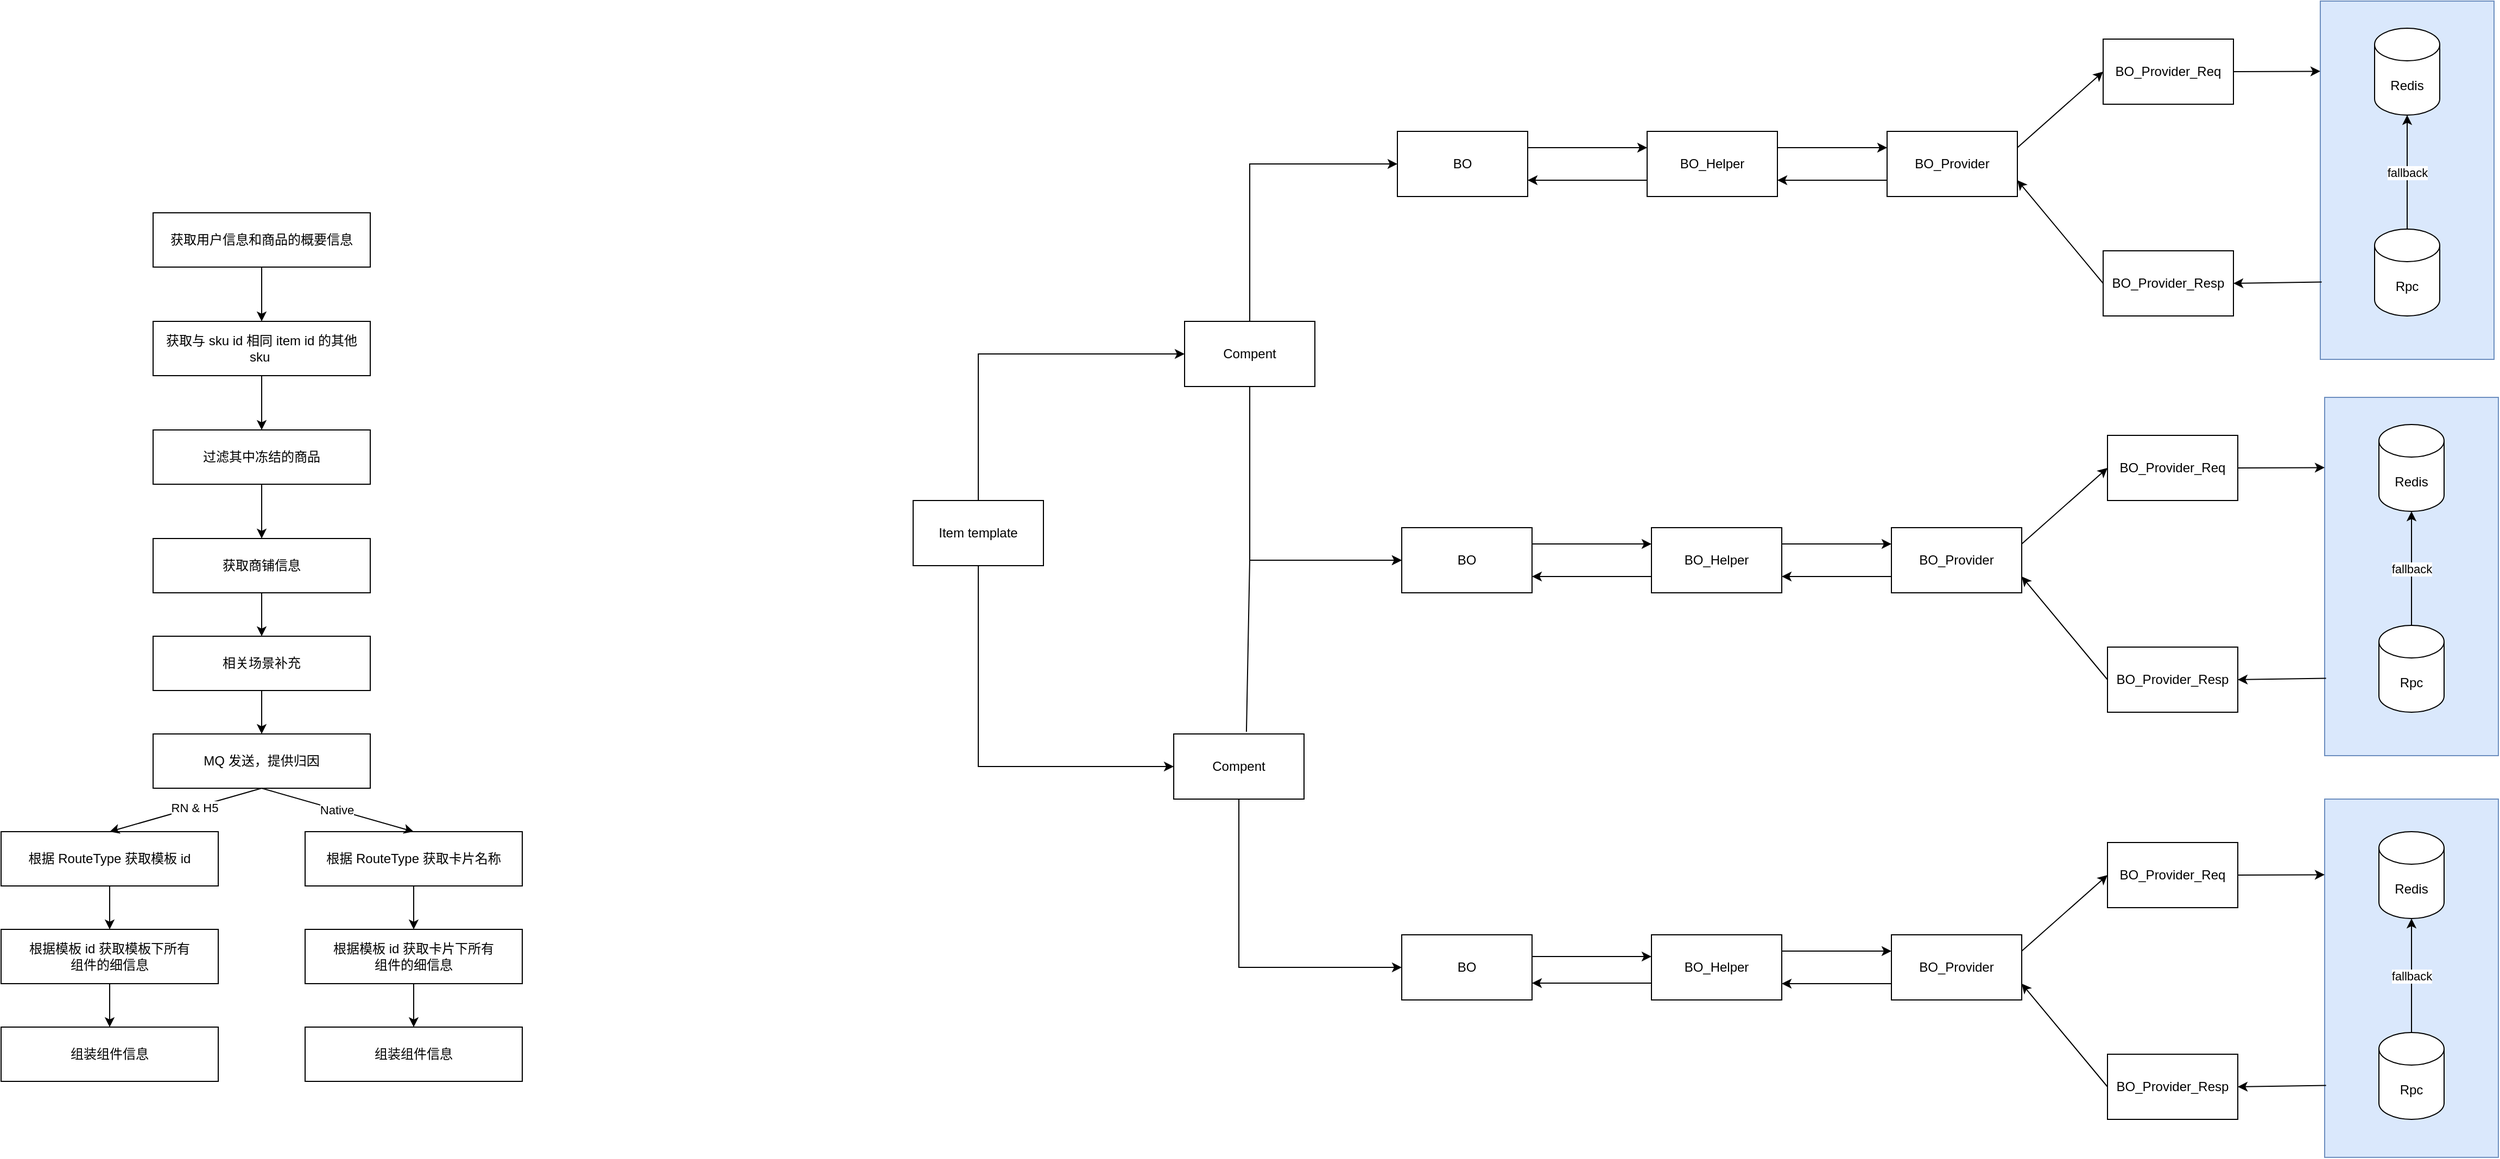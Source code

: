 <mxfile version="21.2.1" type="github">
  <diagram name="第 1 页" id="fyqenB_PwnbuWbqspROi">
    <mxGraphModel dx="1026" dy="575" grid="1" gridSize="10" guides="1" tooltips="1" connect="1" arrows="1" fold="1" page="1" pageScale="1" pageWidth="827" pageHeight="1169" math="0" shadow="0">
      <root>
        <mxCell id="0" />
        <mxCell id="1" parent="0" />
        <mxCell id="ZzvJ11vhGr8c6vRVCW1_-2" value="获取用户信息和商品的概要信息" style="rounded=0;whiteSpace=wrap;html=1;" parent="1" vertex="1">
          <mxGeometry x="270" y="250" width="200" height="50" as="geometry" />
        </mxCell>
        <mxCell id="ZzvJ11vhGr8c6vRVCW1_-4" value="获取与 sku id 相同 item id 的其他 sku&amp;nbsp;" style="rounded=0;whiteSpace=wrap;html=1;" parent="1" vertex="1">
          <mxGeometry x="270" y="350" width="200" height="50" as="geometry" />
        </mxCell>
        <mxCell id="ZzvJ11vhGr8c6vRVCW1_-5" value="过滤其中冻结的商品" style="rounded=0;whiteSpace=wrap;html=1;" parent="1" vertex="1">
          <mxGeometry x="270" y="450" width="200" height="50" as="geometry" />
        </mxCell>
        <mxCell id="ZzvJ11vhGr8c6vRVCW1_-6" value="获取商铺信息" style="rounded=0;whiteSpace=wrap;html=1;" parent="1" vertex="1">
          <mxGeometry x="270" y="550" width="200" height="50" as="geometry" />
        </mxCell>
        <mxCell id="ZzvJ11vhGr8c6vRVCW1_-7" value="相关场景补充" style="rounded=0;whiteSpace=wrap;html=1;" parent="1" vertex="1">
          <mxGeometry x="270" y="640" width="200" height="50" as="geometry" />
        </mxCell>
        <mxCell id="ZzvJ11vhGr8c6vRVCW1_-12" value="MQ 发送，提供归因" style="rounded=0;whiteSpace=wrap;html=1;" parent="1" vertex="1">
          <mxGeometry x="270" y="730" width="200" height="50" as="geometry" />
        </mxCell>
        <mxCell id="ZzvJ11vhGr8c6vRVCW1_-13" value="根据 RouteType 获取模板 id" style="rounded=0;whiteSpace=wrap;html=1;" parent="1" vertex="1">
          <mxGeometry x="130" y="820" width="200" height="50" as="geometry" />
        </mxCell>
        <mxCell id="ZzvJ11vhGr8c6vRVCW1_-14" value="根据模板 id 获取模板下所有&lt;br style=&quot;border-color: var(--border-color);&quot;&gt;组件的细信息" style="rounded=0;whiteSpace=wrap;html=1;" parent="1" vertex="1">
          <mxGeometry x="130" y="910" width="200" height="50" as="geometry" />
        </mxCell>
        <mxCell id="ZzvJ11vhGr8c6vRVCW1_-15" value="" style="endArrow=classic;html=1;rounded=0;exitX=0.5;exitY=1;exitDx=0;exitDy=0;entryX=0.5;entryY=0;entryDx=0;entryDy=0;" parent="1" source="ZzvJ11vhGr8c6vRVCW1_-2" target="ZzvJ11vhGr8c6vRVCW1_-4" edge="1">
          <mxGeometry width="50" height="50" relative="1" as="geometry">
            <mxPoint x="750" y="570" as="sourcePoint" />
            <mxPoint x="800" y="520" as="targetPoint" />
          </mxGeometry>
        </mxCell>
        <mxCell id="ZzvJ11vhGr8c6vRVCW1_-16" value="" style="endArrow=classic;html=1;rounded=0;exitX=0.5;exitY=1;exitDx=0;exitDy=0;entryX=0.5;entryY=0;entryDx=0;entryDy=0;" parent="1" source="ZzvJ11vhGr8c6vRVCW1_-4" target="ZzvJ11vhGr8c6vRVCW1_-5" edge="1">
          <mxGeometry width="50" height="50" relative="1" as="geometry">
            <mxPoint x="750" y="710" as="sourcePoint" />
            <mxPoint x="800" y="660" as="targetPoint" />
          </mxGeometry>
        </mxCell>
        <mxCell id="ZzvJ11vhGr8c6vRVCW1_-17" value="" style="endArrow=classic;html=1;rounded=0;exitX=0.5;exitY=1;exitDx=0;exitDy=0;entryX=0.5;entryY=0;entryDx=0;entryDy=0;" parent="1" source="ZzvJ11vhGr8c6vRVCW1_-5" target="ZzvJ11vhGr8c6vRVCW1_-6" edge="1">
          <mxGeometry width="50" height="50" relative="1" as="geometry">
            <mxPoint x="750" y="710" as="sourcePoint" />
            <mxPoint x="800" y="660" as="targetPoint" />
          </mxGeometry>
        </mxCell>
        <mxCell id="ZzvJ11vhGr8c6vRVCW1_-18" value="" style="endArrow=classic;html=1;rounded=0;exitX=0.5;exitY=1;exitDx=0;exitDy=0;entryX=0.5;entryY=0;entryDx=0;entryDy=0;" parent="1" source="ZzvJ11vhGr8c6vRVCW1_-6" target="ZzvJ11vhGr8c6vRVCW1_-7" edge="1">
          <mxGeometry width="50" height="50" relative="1" as="geometry">
            <mxPoint x="750" y="970" as="sourcePoint" />
            <mxPoint x="800" y="920" as="targetPoint" />
          </mxGeometry>
        </mxCell>
        <mxCell id="ZzvJ11vhGr8c6vRVCW1_-19" value="" style="endArrow=classic;html=1;rounded=0;exitX=0.5;exitY=1;exitDx=0;exitDy=0;entryX=0.5;entryY=0;entryDx=0;entryDy=0;" parent="1" source="ZzvJ11vhGr8c6vRVCW1_-7" target="ZzvJ11vhGr8c6vRVCW1_-12" edge="1">
          <mxGeometry width="50" height="50" relative="1" as="geometry">
            <mxPoint x="750" y="970" as="sourcePoint" />
            <mxPoint x="800" y="920" as="targetPoint" />
          </mxGeometry>
        </mxCell>
        <mxCell id="ZzvJ11vhGr8c6vRVCW1_-20" value="" style="endArrow=classic;html=1;rounded=0;exitX=0.5;exitY=1;exitDx=0;exitDy=0;entryX=0.5;entryY=0;entryDx=0;entryDy=0;" parent="1" source="ZzvJ11vhGr8c6vRVCW1_-12" target="ZzvJ11vhGr8c6vRVCW1_-13" edge="1">
          <mxGeometry width="50" height="50" relative="1" as="geometry">
            <mxPoint x="750" y="970" as="sourcePoint" />
            <mxPoint x="800" y="920" as="targetPoint" />
          </mxGeometry>
        </mxCell>
        <mxCell id="ZzvJ11vhGr8c6vRVCW1_-50" value="RN &amp;amp; H5" style="edgeLabel;html=1;align=center;verticalAlign=middle;resizable=0;points=[];" parent="ZzvJ11vhGr8c6vRVCW1_-20" vertex="1" connectable="0">
          <mxGeometry x="-0.109" relative="1" as="geometry">
            <mxPoint as="offset" />
          </mxGeometry>
        </mxCell>
        <mxCell id="ZzvJ11vhGr8c6vRVCW1_-21" value="" style="endArrow=classic;html=1;rounded=0;exitX=0.5;exitY=1;exitDx=0;exitDy=0;entryX=0.5;entryY=0;entryDx=0;entryDy=0;" parent="1" source="ZzvJ11vhGr8c6vRVCW1_-13" target="ZzvJ11vhGr8c6vRVCW1_-14" edge="1">
          <mxGeometry width="50" height="50" relative="1" as="geometry">
            <mxPoint x="610" y="990" as="sourcePoint" />
            <mxPoint x="660" y="940" as="targetPoint" />
          </mxGeometry>
        </mxCell>
        <mxCell id="ZzvJ11vhGr8c6vRVCW1_-23" value="组装组件信息" style="rounded=0;whiteSpace=wrap;html=1;" parent="1" vertex="1">
          <mxGeometry x="130" y="1000" width="200" height="50" as="geometry" />
        </mxCell>
        <mxCell id="ZzvJ11vhGr8c6vRVCW1_-24" value="" style="endArrow=classic;html=1;rounded=0;exitX=0.5;exitY=1;exitDx=0;exitDy=0;entryX=0.5;entryY=0;entryDx=0;entryDy=0;" parent="1" source="ZzvJ11vhGr8c6vRVCW1_-14" target="ZzvJ11vhGr8c6vRVCW1_-23" edge="1">
          <mxGeometry width="50" height="50" relative="1" as="geometry">
            <mxPoint x="640" y="1220" as="sourcePoint" />
            <mxPoint x="690" y="1170" as="targetPoint" />
          </mxGeometry>
        </mxCell>
        <mxCell id="ZzvJ11vhGr8c6vRVCW1_-26" value="BO" style="rounded=0;whiteSpace=wrap;html=1;" parent="1" vertex="1">
          <mxGeometry x="1420" y="540" width="120" height="60" as="geometry" />
        </mxCell>
        <mxCell id="ZzvJ11vhGr8c6vRVCW1_-27" value="BO_Helper" style="rounded=0;whiteSpace=wrap;html=1;" parent="1" vertex="1">
          <mxGeometry x="1650" y="540" width="120" height="60" as="geometry" />
        </mxCell>
        <mxCell id="ZzvJ11vhGr8c6vRVCW1_-28" value="BO_Provider" style="rounded=0;whiteSpace=wrap;html=1;" parent="1" vertex="1">
          <mxGeometry x="1871" y="540" width="120" height="60" as="geometry" />
        </mxCell>
        <mxCell id="ZzvJ11vhGr8c6vRVCW1_-29" value="BO_Provider_Req" style="rounded=0;whiteSpace=wrap;html=1;" parent="1" vertex="1">
          <mxGeometry x="2070" y="455" width="120" height="60" as="geometry" />
        </mxCell>
        <mxCell id="ZzvJ11vhGr8c6vRVCW1_-31" value="" style="rounded=0;whiteSpace=wrap;html=1;fillColor=#dae8fc;strokeColor=#6c8ebf;" parent="1" vertex="1">
          <mxGeometry x="2270" y="420" width="160" height="330" as="geometry" />
        </mxCell>
        <mxCell id="ZzvJ11vhGr8c6vRVCW1_-33" value="Redis" style="shape=cylinder3;whiteSpace=wrap;html=1;boundedLbl=1;backgroundOutline=1;size=15;" parent="1" vertex="1">
          <mxGeometry x="2320" y="445" width="60" height="80" as="geometry" />
        </mxCell>
        <mxCell id="ZzvJ11vhGr8c6vRVCW1_-34" value="Rpc" style="shape=cylinder3;whiteSpace=wrap;html=1;boundedLbl=1;backgroundOutline=1;size=15;" parent="1" vertex="1">
          <mxGeometry x="2320" y="630" width="60" height="80" as="geometry" />
        </mxCell>
        <mxCell id="ZzvJ11vhGr8c6vRVCW1_-35" value="BO_Provider_Resp" style="rounded=0;whiteSpace=wrap;html=1;" parent="1" vertex="1">
          <mxGeometry x="2070" y="650" width="120" height="60" as="geometry" />
        </mxCell>
        <mxCell id="ZzvJ11vhGr8c6vRVCW1_-36" value="" style="endArrow=classic;html=1;rounded=0;exitX=1;exitY=0.25;exitDx=0;exitDy=0;entryX=0;entryY=0.25;entryDx=0;entryDy=0;" parent="1" source="ZzvJ11vhGr8c6vRVCW1_-26" target="ZzvJ11vhGr8c6vRVCW1_-27" edge="1">
          <mxGeometry width="50" height="50" relative="1" as="geometry">
            <mxPoint x="1760" y="710" as="sourcePoint" />
            <mxPoint x="1810" y="660" as="targetPoint" />
          </mxGeometry>
        </mxCell>
        <mxCell id="ZzvJ11vhGr8c6vRVCW1_-37" value="" style="endArrow=classic;html=1;rounded=0;exitX=1;exitY=0.25;exitDx=0;exitDy=0;entryX=0;entryY=0.25;entryDx=0;entryDy=0;" parent="1" source="ZzvJ11vhGr8c6vRVCW1_-27" target="ZzvJ11vhGr8c6vRVCW1_-28" edge="1">
          <mxGeometry width="50" height="50" relative="1" as="geometry">
            <mxPoint x="1760" y="710" as="sourcePoint" />
            <mxPoint x="1810" y="660" as="targetPoint" />
          </mxGeometry>
        </mxCell>
        <mxCell id="ZzvJ11vhGr8c6vRVCW1_-38" value="" style="endArrow=classic;html=1;rounded=0;exitX=1;exitY=0.25;exitDx=0;exitDy=0;entryX=0;entryY=0.5;entryDx=0;entryDy=0;" parent="1" source="ZzvJ11vhGr8c6vRVCW1_-28" target="ZzvJ11vhGr8c6vRVCW1_-29" edge="1">
          <mxGeometry width="50" height="50" relative="1" as="geometry">
            <mxPoint x="1760" y="710" as="sourcePoint" />
            <mxPoint x="1810" y="660" as="targetPoint" />
          </mxGeometry>
        </mxCell>
        <mxCell id="ZzvJ11vhGr8c6vRVCW1_-39" value="" style="endArrow=classic;html=1;rounded=0;exitX=1;exitY=0.5;exitDx=0;exitDy=0;entryX=0;entryY=0.196;entryDx=0;entryDy=0;entryPerimeter=0;" parent="1" source="ZzvJ11vhGr8c6vRVCW1_-29" target="ZzvJ11vhGr8c6vRVCW1_-31" edge="1">
          <mxGeometry width="50" height="50" relative="1" as="geometry">
            <mxPoint x="1760" y="710" as="sourcePoint" />
            <mxPoint x="1810" y="660" as="targetPoint" />
          </mxGeometry>
        </mxCell>
        <mxCell id="ZzvJ11vhGr8c6vRVCW1_-40" value="" style="endArrow=classic;html=1;rounded=0;exitX=0.008;exitY=0.784;exitDx=0;exitDy=0;exitPerimeter=0;entryX=1;entryY=0.5;entryDx=0;entryDy=0;" parent="1" source="ZzvJ11vhGr8c6vRVCW1_-31" target="ZzvJ11vhGr8c6vRVCW1_-35" edge="1">
          <mxGeometry width="50" height="50" relative="1" as="geometry">
            <mxPoint x="1760" y="710" as="sourcePoint" />
            <mxPoint x="1810" y="660" as="targetPoint" />
          </mxGeometry>
        </mxCell>
        <mxCell id="ZzvJ11vhGr8c6vRVCW1_-41" value="" style="endArrow=classic;html=1;rounded=0;exitX=0;exitY=0.5;exitDx=0;exitDy=0;entryX=1;entryY=0.75;entryDx=0;entryDy=0;" parent="1" source="ZzvJ11vhGr8c6vRVCW1_-35" target="ZzvJ11vhGr8c6vRVCW1_-28" edge="1">
          <mxGeometry width="50" height="50" relative="1" as="geometry">
            <mxPoint x="1760" y="710" as="sourcePoint" />
            <mxPoint x="1810" y="660" as="targetPoint" />
          </mxGeometry>
        </mxCell>
        <mxCell id="ZzvJ11vhGr8c6vRVCW1_-42" value="" style="endArrow=classic;html=1;rounded=0;exitX=0;exitY=0.75;exitDx=0;exitDy=0;entryX=1;entryY=0.75;entryDx=0;entryDy=0;" parent="1" source="ZzvJ11vhGr8c6vRVCW1_-28" target="ZzvJ11vhGr8c6vRVCW1_-27" edge="1">
          <mxGeometry width="50" height="50" relative="1" as="geometry">
            <mxPoint x="1760" y="710" as="sourcePoint" />
            <mxPoint x="1810" y="660" as="targetPoint" />
          </mxGeometry>
        </mxCell>
        <mxCell id="ZzvJ11vhGr8c6vRVCW1_-43" value="" style="endArrow=classic;html=1;rounded=0;exitX=0;exitY=0.75;exitDx=0;exitDy=0;entryX=1;entryY=0.75;entryDx=0;entryDy=0;" parent="1" source="ZzvJ11vhGr8c6vRVCW1_-27" target="ZzvJ11vhGr8c6vRVCW1_-26" edge="1">
          <mxGeometry width="50" height="50" relative="1" as="geometry">
            <mxPoint x="1760" y="710" as="sourcePoint" />
            <mxPoint x="1810" y="660" as="targetPoint" />
          </mxGeometry>
        </mxCell>
        <mxCell id="ZzvJ11vhGr8c6vRVCW1_-44" value="根据 RouteType 获取卡片名称" style="rounded=0;whiteSpace=wrap;html=1;" parent="1" vertex="1">
          <mxGeometry x="410" y="820" width="200" height="50" as="geometry" />
        </mxCell>
        <mxCell id="ZzvJ11vhGr8c6vRVCW1_-45" value="根据模板 id 获取卡片下所有&lt;br style=&quot;border-color: var(--border-color);&quot;&gt;组件的细信息" style="rounded=0;whiteSpace=wrap;html=1;" parent="1" vertex="1">
          <mxGeometry x="410" y="910" width="200" height="50" as="geometry" />
        </mxCell>
        <mxCell id="ZzvJ11vhGr8c6vRVCW1_-46" value="" style="endArrow=classic;html=1;rounded=0;exitX=0.5;exitY=1;exitDx=0;exitDy=0;entryX=0.5;entryY=0;entryDx=0;entryDy=0;" parent="1" source="ZzvJ11vhGr8c6vRVCW1_-44" target="ZzvJ11vhGr8c6vRVCW1_-45" edge="1">
          <mxGeometry width="50" height="50" relative="1" as="geometry">
            <mxPoint x="890" y="990" as="sourcePoint" />
            <mxPoint x="940" y="940" as="targetPoint" />
          </mxGeometry>
        </mxCell>
        <mxCell id="ZzvJ11vhGr8c6vRVCW1_-47" value="组装组件信息" style="rounded=0;whiteSpace=wrap;html=1;" parent="1" vertex="1">
          <mxGeometry x="410" y="1000" width="200" height="50" as="geometry" />
        </mxCell>
        <mxCell id="ZzvJ11vhGr8c6vRVCW1_-48" value="" style="endArrow=classic;html=1;rounded=0;exitX=0.5;exitY=1;exitDx=0;exitDy=0;entryX=0.5;entryY=0;entryDx=0;entryDy=0;" parent="1" source="ZzvJ11vhGr8c6vRVCW1_-45" target="ZzvJ11vhGr8c6vRVCW1_-47" edge="1">
          <mxGeometry width="50" height="50" relative="1" as="geometry">
            <mxPoint x="920" y="1220" as="sourcePoint" />
            <mxPoint x="970" y="1170" as="targetPoint" />
          </mxGeometry>
        </mxCell>
        <mxCell id="ZzvJ11vhGr8c6vRVCW1_-49" value="" style="endArrow=classic;html=1;rounded=0;entryX=0.5;entryY=0;entryDx=0;entryDy=0;" parent="1" target="ZzvJ11vhGr8c6vRVCW1_-44" edge="1">
          <mxGeometry width="50" height="50" relative="1" as="geometry">
            <mxPoint x="370" y="780" as="sourcePoint" />
            <mxPoint x="720" y="830" as="targetPoint" />
          </mxGeometry>
        </mxCell>
        <mxCell id="ZzvJ11vhGr8c6vRVCW1_-51" value="Native" style="edgeLabel;html=1;align=center;verticalAlign=middle;resizable=0;points=[];" parent="ZzvJ11vhGr8c6vRVCW1_-49" vertex="1" connectable="0">
          <mxGeometry x="-0.025" relative="1" as="geometry">
            <mxPoint as="offset" />
          </mxGeometry>
        </mxCell>
        <mxCell id="ZzvJ11vhGr8c6vRVCW1_-52" value="" style="endArrow=classic;html=1;rounded=0;exitX=0.5;exitY=0;exitDx=0;exitDy=0;exitPerimeter=0;entryX=0.5;entryY=1;entryDx=0;entryDy=0;entryPerimeter=0;" parent="1" source="ZzvJ11vhGr8c6vRVCW1_-34" target="ZzvJ11vhGr8c6vRVCW1_-33" edge="1">
          <mxGeometry width="50" height="50" relative="1" as="geometry">
            <mxPoint x="2170" y="690" as="sourcePoint" />
            <mxPoint x="2220" y="640" as="targetPoint" />
          </mxGeometry>
        </mxCell>
        <mxCell id="ZzvJ11vhGr8c6vRVCW1_-53" value="fallback" style="edgeLabel;html=1;align=center;verticalAlign=middle;resizable=0;points=[];" parent="ZzvJ11vhGr8c6vRVCW1_-52" vertex="1" connectable="0">
          <mxGeometry x="0.003" relative="1" as="geometry">
            <mxPoint as="offset" />
          </mxGeometry>
        </mxCell>
        <mxCell id="uel75hrthivM2jm2eG53-14" value="Compent" style="rounded=0;whiteSpace=wrap;html=1;" parent="1" vertex="1">
          <mxGeometry x="1220" y="350" width="120" height="60" as="geometry" />
        </mxCell>
        <mxCell id="uel75hrthivM2jm2eG53-15" value="BO" style="rounded=0;whiteSpace=wrap;html=1;" parent="1" vertex="1">
          <mxGeometry x="1416" y="175" width="120" height="60" as="geometry" />
        </mxCell>
        <mxCell id="uel75hrthivM2jm2eG53-16" value="BO_Helper" style="rounded=0;whiteSpace=wrap;html=1;" parent="1" vertex="1">
          <mxGeometry x="1646" y="175" width="120" height="60" as="geometry" />
        </mxCell>
        <mxCell id="uel75hrthivM2jm2eG53-17" value="BO_Provider" style="rounded=0;whiteSpace=wrap;html=1;" parent="1" vertex="1">
          <mxGeometry x="1867" y="175" width="120" height="60" as="geometry" />
        </mxCell>
        <mxCell id="uel75hrthivM2jm2eG53-18" value="BO_Provider_Req" style="rounded=0;whiteSpace=wrap;html=1;" parent="1" vertex="1">
          <mxGeometry x="2066" y="90" width="120" height="60" as="geometry" />
        </mxCell>
        <mxCell id="uel75hrthivM2jm2eG53-19" value="" style="rounded=0;whiteSpace=wrap;html=1;fillColor=#dae8fc;strokeColor=#6c8ebf;" parent="1" vertex="1">
          <mxGeometry x="2266" y="55" width="160" height="330" as="geometry" />
        </mxCell>
        <mxCell id="uel75hrthivM2jm2eG53-20" value="Redis" style="shape=cylinder3;whiteSpace=wrap;html=1;boundedLbl=1;backgroundOutline=1;size=15;" parent="1" vertex="1">
          <mxGeometry x="2316" y="80" width="60" height="80" as="geometry" />
        </mxCell>
        <mxCell id="uel75hrthivM2jm2eG53-21" value="Rpc" style="shape=cylinder3;whiteSpace=wrap;html=1;boundedLbl=1;backgroundOutline=1;size=15;" parent="1" vertex="1">
          <mxGeometry x="2316" y="265" width="60" height="80" as="geometry" />
        </mxCell>
        <mxCell id="uel75hrthivM2jm2eG53-22" value="BO_Provider_Resp" style="rounded=0;whiteSpace=wrap;html=1;" parent="1" vertex="1">
          <mxGeometry x="2066" y="285" width="120" height="60" as="geometry" />
        </mxCell>
        <mxCell id="uel75hrthivM2jm2eG53-23" value="" style="endArrow=classic;html=1;rounded=0;exitX=1;exitY=0.25;exitDx=0;exitDy=0;entryX=0;entryY=0.25;entryDx=0;entryDy=0;" parent="1" source="uel75hrthivM2jm2eG53-15" target="uel75hrthivM2jm2eG53-16" edge="1">
          <mxGeometry width="50" height="50" relative="1" as="geometry">
            <mxPoint x="1756" y="345" as="sourcePoint" />
            <mxPoint x="1806" y="295" as="targetPoint" />
          </mxGeometry>
        </mxCell>
        <mxCell id="uel75hrthivM2jm2eG53-24" value="" style="endArrow=classic;html=1;rounded=0;exitX=1;exitY=0.25;exitDx=0;exitDy=0;entryX=0;entryY=0.25;entryDx=0;entryDy=0;" parent="1" source="uel75hrthivM2jm2eG53-16" target="uel75hrthivM2jm2eG53-17" edge="1">
          <mxGeometry width="50" height="50" relative="1" as="geometry">
            <mxPoint x="1756" y="345" as="sourcePoint" />
            <mxPoint x="1806" y="295" as="targetPoint" />
          </mxGeometry>
        </mxCell>
        <mxCell id="uel75hrthivM2jm2eG53-25" value="" style="endArrow=classic;html=1;rounded=0;exitX=1;exitY=0.25;exitDx=0;exitDy=0;entryX=0;entryY=0.5;entryDx=0;entryDy=0;" parent="1" source="uel75hrthivM2jm2eG53-17" target="uel75hrthivM2jm2eG53-18" edge="1">
          <mxGeometry width="50" height="50" relative="1" as="geometry">
            <mxPoint x="1756" y="345" as="sourcePoint" />
            <mxPoint x="1806" y="295" as="targetPoint" />
          </mxGeometry>
        </mxCell>
        <mxCell id="uel75hrthivM2jm2eG53-26" value="" style="endArrow=classic;html=1;rounded=0;exitX=1;exitY=0.5;exitDx=0;exitDy=0;entryX=0;entryY=0.196;entryDx=0;entryDy=0;entryPerimeter=0;" parent="1" source="uel75hrthivM2jm2eG53-18" target="uel75hrthivM2jm2eG53-19" edge="1">
          <mxGeometry width="50" height="50" relative="1" as="geometry">
            <mxPoint x="1756" y="345" as="sourcePoint" />
            <mxPoint x="1806" y="295" as="targetPoint" />
          </mxGeometry>
        </mxCell>
        <mxCell id="uel75hrthivM2jm2eG53-27" value="" style="endArrow=classic;html=1;rounded=0;exitX=0.008;exitY=0.784;exitDx=0;exitDy=0;exitPerimeter=0;entryX=1;entryY=0.5;entryDx=0;entryDy=0;" parent="1" source="uel75hrthivM2jm2eG53-19" target="uel75hrthivM2jm2eG53-22" edge="1">
          <mxGeometry width="50" height="50" relative="1" as="geometry">
            <mxPoint x="1756" y="345" as="sourcePoint" />
            <mxPoint x="1806" y="295" as="targetPoint" />
          </mxGeometry>
        </mxCell>
        <mxCell id="uel75hrthivM2jm2eG53-28" value="" style="endArrow=classic;html=1;rounded=0;exitX=0;exitY=0.5;exitDx=0;exitDy=0;entryX=1;entryY=0.75;entryDx=0;entryDy=0;" parent="1" source="uel75hrthivM2jm2eG53-22" target="uel75hrthivM2jm2eG53-17" edge="1">
          <mxGeometry width="50" height="50" relative="1" as="geometry">
            <mxPoint x="1756" y="345" as="sourcePoint" />
            <mxPoint x="1806" y="295" as="targetPoint" />
          </mxGeometry>
        </mxCell>
        <mxCell id="uel75hrthivM2jm2eG53-29" value="" style="endArrow=classic;html=1;rounded=0;exitX=0;exitY=0.75;exitDx=0;exitDy=0;entryX=1;entryY=0.75;entryDx=0;entryDy=0;" parent="1" source="uel75hrthivM2jm2eG53-17" target="uel75hrthivM2jm2eG53-16" edge="1">
          <mxGeometry width="50" height="50" relative="1" as="geometry">
            <mxPoint x="1756" y="345" as="sourcePoint" />
            <mxPoint x="1806" y="295" as="targetPoint" />
          </mxGeometry>
        </mxCell>
        <mxCell id="uel75hrthivM2jm2eG53-30" value="" style="endArrow=classic;html=1;rounded=0;exitX=0;exitY=0.75;exitDx=0;exitDy=0;entryX=1;entryY=0.75;entryDx=0;entryDy=0;" parent="1" source="uel75hrthivM2jm2eG53-16" target="uel75hrthivM2jm2eG53-15" edge="1">
          <mxGeometry width="50" height="50" relative="1" as="geometry">
            <mxPoint x="1756" y="345" as="sourcePoint" />
            <mxPoint x="1806" y="295" as="targetPoint" />
          </mxGeometry>
        </mxCell>
        <mxCell id="uel75hrthivM2jm2eG53-31" value="" style="endArrow=classic;html=1;rounded=0;exitX=0.5;exitY=0;exitDx=0;exitDy=0;exitPerimeter=0;entryX=0.5;entryY=1;entryDx=0;entryDy=0;entryPerimeter=0;" parent="1" source="uel75hrthivM2jm2eG53-21" target="uel75hrthivM2jm2eG53-20" edge="1">
          <mxGeometry width="50" height="50" relative="1" as="geometry">
            <mxPoint x="2166" y="325" as="sourcePoint" />
            <mxPoint x="2216" y="275" as="targetPoint" />
          </mxGeometry>
        </mxCell>
        <mxCell id="uel75hrthivM2jm2eG53-32" value="fallback" style="edgeLabel;html=1;align=center;verticalAlign=middle;resizable=0;points=[];" parent="uel75hrthivM2jm2eG53-31" vertex="1" connectable="0">
          <mxGeometry x="0.003" relative="1" as="geometry">
            <mxPoint as="offset" />
          </mxGeometry>
        </mxCell>
        <mxCell id="uel75hrthivM2jm2eG53-33" value="" style="endArrow=classic;html=1;rounded=0;exitX=0.5;exitY=0;exitDx=0;exitDy=0;entryX=0;entryY=0.5;entryDx=0;entryDy=0;" parent="1" source="uel75hrthivM2jm2eG53-14" target="uel75hrthivM2jm2eG53-15" edge="1">
          <mxGeometry width="50" height="50" relative="1" as="geometry">
            <mxPoint x="1720" y="470" as="sourcePoint" />
            <mxPoint x="1770" y="420" as="targetPoint" />
            <Array as="points">
              <mxPoint x="1280" y="205" />
            </Array>
          </mxGeometry>
        </mxCell>
        <mxCell id="uel75hrthivM2jm2eG53-34" value="" style="endArrow=classic;html=1;rounded=0;exitX=0.5;exitY=1;exitDx=0;exitDy=0;entryX=0;entryY=0.5;entryDx=0;entryDy=0;" parent="1" source="uel75hrthivM2jm2eG53-14" target="ZzvJ11vhGr8c6vRVCW1_-26" edge="1">
          <mxGeometry width="50" height="50" relative="1" as="geometry">
            <mxPoint x="1720" y="470" as="sourcePoint" />
            <mxPoint x="1770" y="420" as="targetPoint" />
            <Array as="points">
              <mxPoint x="1280" y="570" />
            </Array>
          </mxGeometry>
        </mxCell>
        <mxCell id="uel75hrthivM2jm2eG53-35" value="Compent" style="rounded=0;whiteSpace=wrap;html=1;" parent="1" vertex="1">
          <mxGeometry x="1210" y="730" width="120" height="60" as="geometry" />
        </mxCell>
        <mxCell id="uel75hrthivM2jm2eG53-36" value="Item template" style="rounded=0;whiteSpace=wrap;html=1;" parent="1" vertex="1">
          <mxGeometry x="970" y="515" width="120" height="60" as="geometry" />
        </mxCell>
        <mxCell id="uel75hrthivM2jm2eG53-37" value="" style="endArrow=classic;html=1;rounded=0;exitX=0.5;exitY=0;exitDx=0;exitDy=0;entryX=0;entryY=0.5;entryDx=0;entryDy=0;" parent="1" source="uel75hrthivM2jm2eG53-36" target="uel75hrthivM2jm2eG53-14" edge="1">
          <mxGeometry width="50" height="50" relative="1" as="geometry">
            <mxPoint x="1650" y="550" as="sourcePoint" />
            <mxPoint x="1700" y="500" as="targetPoint" />
            <Array as="points">
              <mxPoint x="1030" y="380" />
            </Array>
          </mxGeometry>
        </mxCell>
        <mxCell id="uel75hrthivM2jm2eG53-38" value="" style="endArrow=classic;html=1;rounded=0;exitX=0.5;exitY=1;exitDx=0;exitDy=0;entryX=0;entryY=0.5;entryDx=0;entryDy=0;" parent="1" source="uel75hrthivM2jm2eG53-36" target="uel75hrthivM2jm2eG53-35" edge="1">
          <mxGeometry width="50" height="50" relative="1" as="geometry">
            <mxPoint x="1650" y="550" as="sourcePoint" />
            <mxPoint x="1700" y="500" as="targetPoint" />
            <Array as="points">
              <mxPoint x="1030" y="760" />
            </Array>
          </mxGeometry>
        </mxCell>
        <mxCell id="uel75hrthivM2jm2eG53-39" value="" style="endArrow=classic;html=1;rounded=0;exitX=0.558;exitY=-0.033;exitDx=0;exitDy=0;exitPerimeter=0;" parent="1" source="uel75hrthivM2jm2eG53-35" edge="1">
          <mxGeometry width="50" height="50" relative="1" as="geometry">
            <mxPoint x="1650" y="590" as="sourcePoint" />
            <mxPoint x="1420" y="570" as="targetPoint" />
            <Array as="points">
              <mxPoint x="1280" y="570" />
            </Array>
          </mxGeometry>
        </mxCell>
        <mxCell id="uel75hrthivM2jm2eG53-40" value="" style="endArrow=classic;html=1;rounded=0;exitX=0.5;exitY=1;exitDx=0;exitDy=0;entryX=0;entryY=0.5;entryDx=0;entryDy=0;" parent="1" source="uel75hrthivM2jm2eG53-35" target="uel75hrthivM2jm2eG53-41" edge="1">
          <mxGeometry width="50" height="50" relative="1" as="geometry">
            <mxPoint x="1650" y="640" as="sourcePoint" />
            <mxPoint x="1390" y="870" as="targetPoint" />
            <Array as="points">
              <mxPoint x="1270" y="870" />
              <mxPoint x="1270" y="945" />
            </Array>
          </mxGeometry>
        </mxCell>
        <mxCell id="uel75hrthivM2jm2eG53-41" value="BO" style="rounded=0;whiteSpace=wrap;html=1;" parent="1" vertex="1">
          <mxGeometry x="1420" y="915" width="120" height="60" as="geometry" />
        </mxCell>
        <mxCell id="uel75hrthivM2jm2eG53-42" value="BO_Helper" style="rounded=0;whiteSpace=wrap;html=1;" parent="1" vertex="1">
          <mxGeometry x="1650" y="915" width="120" height="60" as="geometry" />
        </mxCell>
        <mxCell id="uel75hrthivM2jm2eG53-43" value="BO_Provider" style="rounded=0;whiteSpace=wrap;html=1;" parent="1" vertex="1">
          <mxGeometry x="1871" y="915" width="120" height="60" as="geometry" />
        </mxCell>
        <mxCell id="uel75hrthivM2jm2eG53-44" value="BO_Provider_Req" style="rounded=0;whiteSpace=wrap;html=1;" parent="1" vertex="1">
          <mxGeometry x="2070" y="830" width="120" height="60" as="geometry" />
        </mxCell>
        <mxCell id="uel75hrthivM2jm2eG53-45" value="" style="rounded=0;whiteSpace=wrap;html=1;fillColor=#dae8fc;strokeColor=#6c8ebf;" parent="1" vertex="1">
          <mxGeometry x="2270" y="790" width="160" height="330" as="geometry" />
        </mxCell>
        <mxCell id="uel75hrthivM2jm2eG53-46" value="Redis" style="shape=cylinder3;whiteSpace=wrap;html=1;boundedLbl=1;backgroundOutline=1;size=15;" parent="1" vertex="1">
          <mxGeometry x="2320" y="820" width="60" height="80" as="geometry" />
        </mxCell>
        <mxCell id="uel75hrthivM2jm2eG53-47" value="Rpc" style="shape=cylinder3;whiteSpace=wrap;html=1;boundedLbl=1;backgroundOutline=1;size=15;" parent="1" vertex="1">
          <mxGeometry x="2320" y="1005" width="60" height="80" as="geometry" />
        </mxCell>
        <mxCell id="uel75hrthivM2jm2eG53-48" value="BO_Provider_Resp" style="rounded=0;whiteSpace=wrap;html=1;" parent="1" vertex="1">
          <mxGeometry x="2070" y="1025" width="120" height="60" as="geometry" />
        </mxCell>
        <mxCell id="uel75hrthivM2jm2eG53-49" value="" style="endArrow=classic;html=1;rounded=0;exitX=1;exitY=0.25;exitDx=0;exitDy=0;entryX=0;entryY=0.25;entryDx=0;entryDy=0;" parent="1" source="uel75hrthivM2jm2eG53-42" target="uel75hrthivM2jm2eG53-43" edge="1">
          <mxGeometry width="50" height="50" relative="1" as="geometry">
            <mxPoint x="1760" y="1085" as="sourcePoint" />
            <mxPoint x="1810" y="1035" as="targetPoint" />
          </mxGeometry>
        </mxCell>
        <mxCell id="uel75hrthivM2jm2eG53-50" value="" style="endArrow=classic;html=1;rounded=0;exitX=1;exitY=0.25;exitDx=0;exitDy=0;entryX=0;entryY=0.5;entryDx=0;entryDy=0;" parent="1" source="uel75hrthivM2jm2eG53-43" target="uel75hrthivM2jm2eG53-44" edge="1">
          <mxGeometry width="50" height="50" relative="1" as="geometry">
            <mxPoint x="1760" y="1085" as="sourcePoint" />
            <mxPoint x="1810" y="1035" as="targetPoint" />
          </mxGeometry>
        </mxCell>
        <mxCell id="uel75hrthivM2jm2eG53-51" value="" style="endArrow=classic;html=1;rounded=0;exitX=1;exitY=0.5;exitDx=0;exitDy=0;entryX=0;entryY=0.196;entryDx=0;entryDy=0;entryPerimeter=0;" parent="1" source="uel75hrthivM2jm2eG53-44" edge="1">
          <mxGeometry width="50" height="50" relative="1" as="geometry">
            <mxPoint x="1760" y="1085" as="sourcePoint" />
            <mxPoint x="2270" y="859.68" as="targetPoint" />
          </mxGeometry>
        </mxCell>
        <mxCell id="uel75hrthivM2jm2eG53-52" value="" style="endArrow=classic;html=1;rounded=0;exitX=0.008;exitY=0.784;exitDx=0;exitDy=0;exitPerimeter=0;entryX=1;entryY=0.5;entryDx=0;entryDy=0;" parent="1" target="uel75hrthivM2jm2eG53-48" edge="1">
          <mxGeometry width="50" height="50" relative="1" as="geometry">
            <mxPoint x="2271.28" y="1053.72" as="sourcePoint" />
            <mxPoint x="1810" y="1035" as="targetPoint" />
          </mxGeometry>
        </mxCell>
        <mxCell id="uel75hrthivM2jm2eG53-53" value="" style="endArrow=classic;html=1;rounded=0;exitX=0;exitY=0.5;exitDx=0;exitDy=0;entryX=1;entryY=0.75;entryDx=0;entryDy=0;" parent="1" source="uel75hrthivM2jm2eG53-48" target="uel75hrthivM2jm2eG53-43" edge="1">
          <mxGeometry width="50" height="50" relative="1" as="geometry">
            <mxPoint x="1760" y="1085" as="sourcePoint" />
            <mxPoint x="1810" y="1035" as="targetPoint" />
          </mxGeometry>
        </mxCell>
        <mxCell id="uel75hrthivM2jm2eG53-54" value="" style="endArrow=classic;html=1;rounded=0;exitX=0;exitY=0.75;exitDx=0;exitDy=0;entryX=1;entryY=0.75;entryDx=0;entryDy=0;" parent="1" source="uel75hrthivM2jm2eG53-43" target="uel75hrthivM2jm2eG53-42" edge="1">
          <mxGeometry width="50" height="50" relative="1" as="geometry">
            <mxPoint x="1760" y="1085" as="sourcePoint" />
            <mxPoint x="1810" y="1035" as="targetPoint" />
          </mxGeometry>
        </mxCell>
        <mxCell id="uel75hrthivM2jm2eG53-55" value="" style="endArrow=classic;html=1;rounded=0;exitX=0.5;exitY=0;exitDx=0;exitDy=0;exitPerimeter=0;entryX=0.5;entryY=1;entryDx=0;entryDy=0;entryPerimeter=0;" parent="1" source="uel75hrthivM2jm2eG53-47" target="uel75hrthivM2jm2eG53-46" edge="1">
          <mxGeometry width="50" height="50" relative="1" as="geometry">
            <mxPoint x="2170" y="1065" as="sourcePoint" />
            <mxPoint x="2220" y="1015" as="targetPoint" />
          </mxGeometry>
        </mxCell>
        <mxCell id="uel75hrthivM2jm2eG53-56" value="fallback" style="edgeLabel;html=1;align=center;verticalAlign=middle;resizable=0;points=[];" parent="uel75hrthivM2jm2eG53-55" vertex="1" connectable="0">
          <mxGeometry x="0.003" relative="1" as="geometry">
            <mxPoint as="offset" />
          </mxGeometry>
        </mxCell>
        <mxCell id="uel75hrthivM2jm2eG53-57" value="" style="endArrow=classic;html=1;rounded=0;exitX=0;exitY=0.75;exitDx=0;exitDy=0;entryX=1;entryY=0.75;entryDx=0;entryDy=0;" parent="1" edge="1">
          <mxGeometry width="50" height="50" relative="1" as="geometry">
            <mxPoint x="1650" y="959.5" as="sourcePoint" />
            <mxPoint x="1540" y="959.5" as="targetPoint" />
          </mxGeometry>
        </mxCell>
        <mxCell id="uel75hrthivM2jm2eG53-58" value="" style="endArrow=classic;html=1;rounded=0;exitX=1;exitY=0.25;exitDx=0;exitDy=0;entryX=0;entryY=0.25;entryDx=0;entryDy=0;" parent="1" edge="1">
          <mxGeometry width="50" height="50" relative="1" as="geometry">
            <mxPoint x="1540" y="935" as="sourcePoint" />
            <mxPoint x="1650" y="935" as="targetPoint" />
          </mxGeometry>
        </mxCell>
      </root>
    </mxGraphModel>
  </diagram>
</mxfile>
